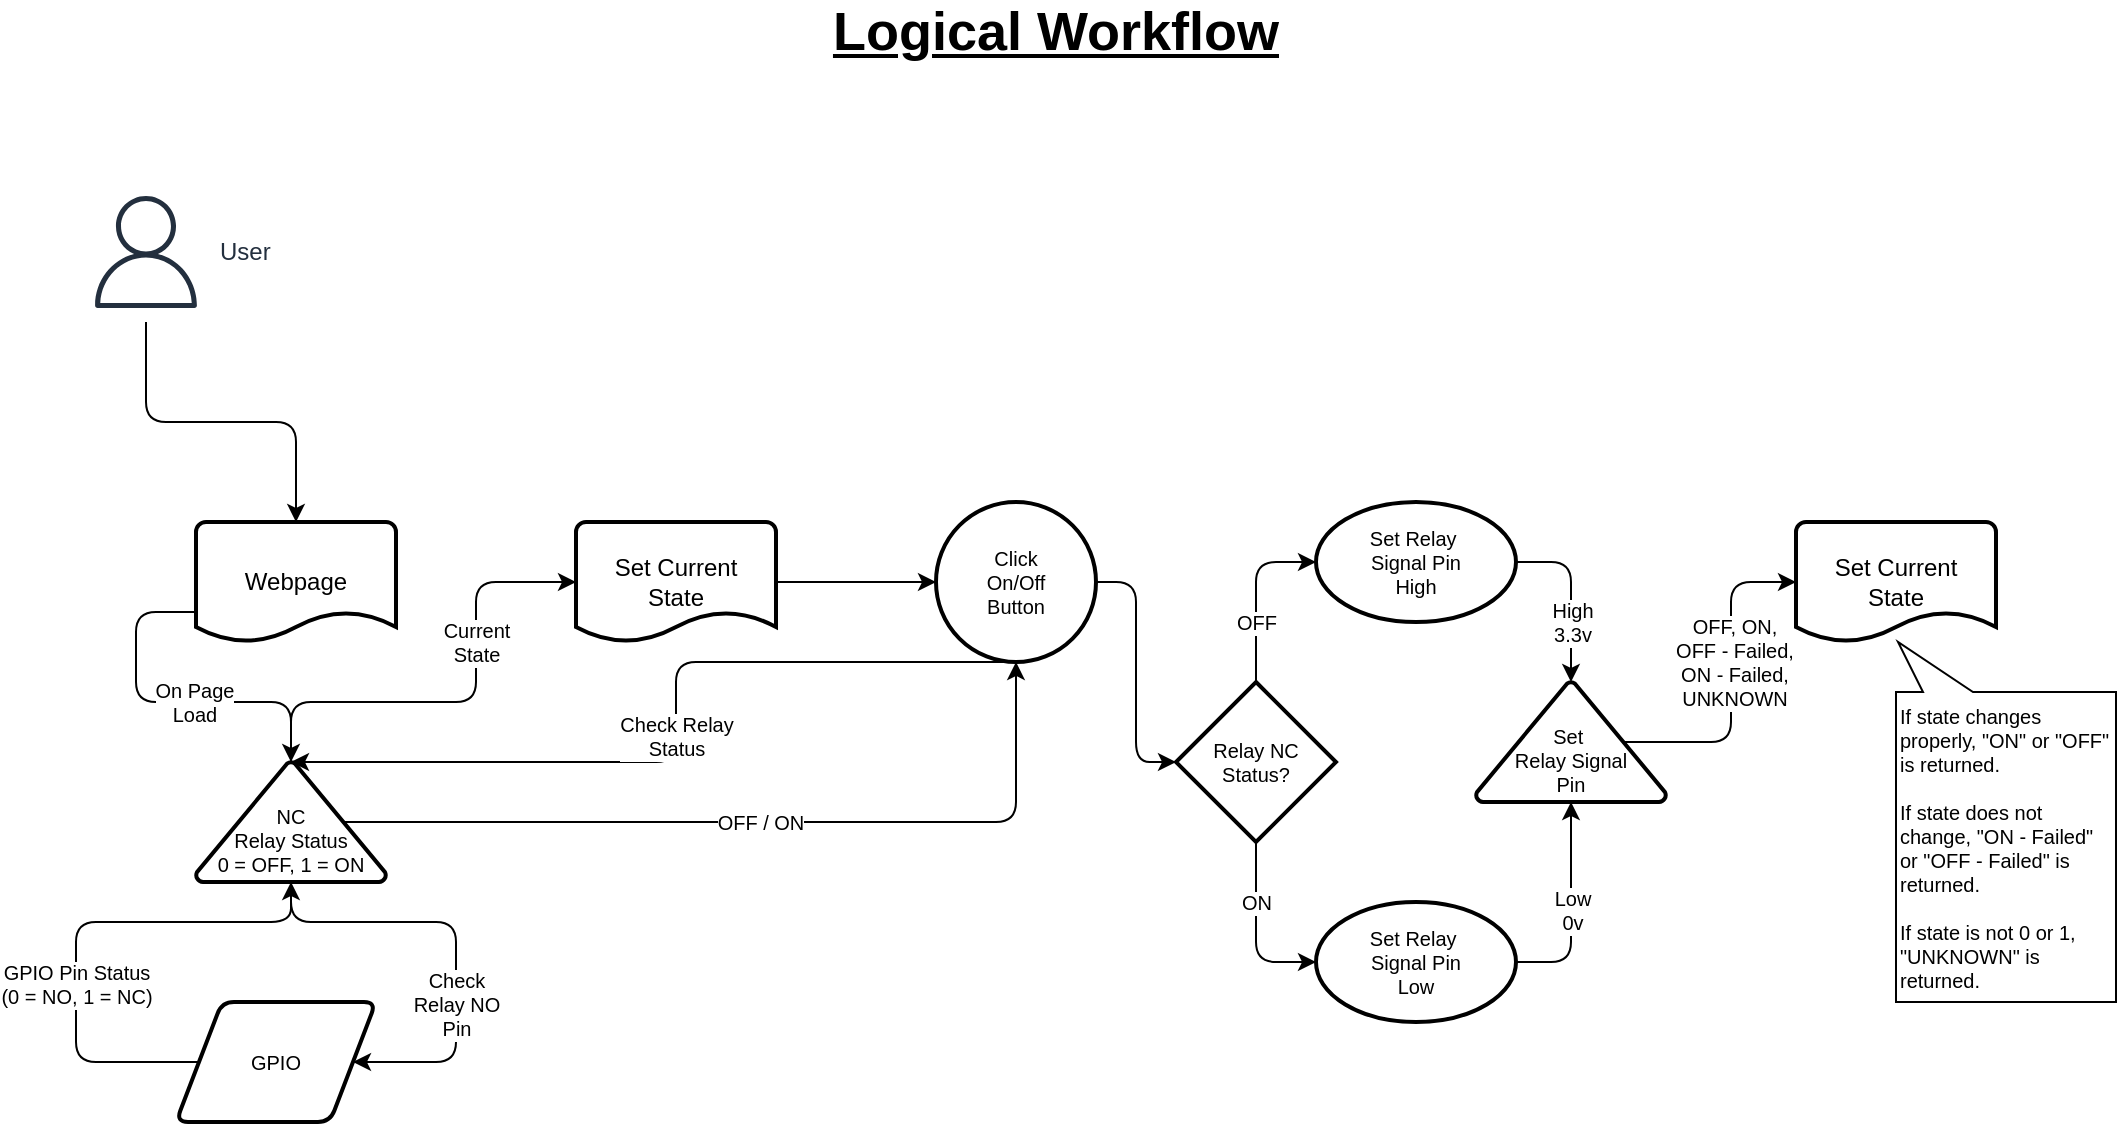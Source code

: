 <mxfile>
    <diagram id="zkeNGdhSfesGwRykPjvr" name="Page-1">
        <mxGraphModel dx="1717" dy="823" grid="1" gridSize="10" guides="1" tooltips="1" connect="1" arrows="1" fold="1" page="1" pageScale="1" pageWidth="1100" pageHeight="850" math="0" shadow="0">
            <root>
                <mxCell id="0"/>
                <mxCell id="1" parent="0"/>
                <mxCell id="14" value="On Page&lt;br&gt;Load" style="edgeStyle=orthogonalEdgeStyle;html=1;exitX=0;exitY=0.75;exitDx=0;exitDy=0;exitPerimeter=0;entryX=0.5;entryY=0;entryDx=0;entryDy=0;entryPerimeter=0;fontSize=10;" edge="1" parent="1" source="2" target="6">
                    <mxGeometry x="0.134" relative="1" as="geometry">
                        <Array as="points">
                            <mxPoint x="90" y="345"/>
                            <mxPoint x="90" y="390"/>
                            <mxPoint x="168" y="390"/>
                        </Array>
                        <mxPoint as="offset"/>
                    </mxGeometry>
                </mxCell>
                <mxCell id="2" value="Webpage" style="strokeWidth=2;html=1;shape=mxgraph.flowchart.document2;whiteSpace=wrap;size=0.25;" vertex="1" parent="1">
                    <mxGeometry x="120" y="300" width="100" height="60" as="geometry"/>
                </mxCell>
                <mxCell id="19" value="Check Relay&lt;br&gt;Status" style="edgeStyle=orthogonalEdgeStyle;html=1;exitX=0.5;exitY=1;exitDx=0;exitDy=0;entryX=0.5;entryY=0;entryDx=0;entryDy=0;entryPerimeter=0;fontSize=10;startArrow=none;startFill=0;" edge="1" parent="1" source="3" target="6">
                    <mxGeometry relative="1" as="geometry">
                        <Array as="points">
                            <mxPoint x="360" y="370"/>
                            <mxPoint x="360" y="420"/>
                        </Array>
                    </mxGeometry>
                </mxCell>
                <mxCell id="31" style="edgeStyle=orthogonalEdgeStyle;html=1;exitX=1;exitY=0.5;exitDx=0;exitDy=0;exitPerimeter=0;entryX=0;entryY=0.5;entryDx=0;entryDy=0;entryPerimeter=0;fontSize=10;startArrow=none;startFill=0;" edge="1" parent="1" source="3" target="22">
                    <mxGeometry relative="1" as="geometry"/>
                </mxCell>
                <mxCell id="3" value="Click&lt;br&gt;On/Off&lt;br&gt;Button" style="strokeWidth=2;html=1;shape=mxgraph.flowchart.start_2;whiteSpace=wrap;fontSize=10;" vertex="1" parent="1">
                    <mxGeometry x="490" y="290" width="80" height="80" as="geometry"/>
                </mxCell>
                <mxCell id="15" value="Current&lt;br&gt;State" style="edgeStyle=orthogonalEdgeStyle;html=1;exitX=0.5;exitY=0;exitDx=0;exitDy=0;exitPerimeter=0;entryX=0;entryY=0.5;entryDx=0;entryDy=0;entryPerimeter=0;fontSize=10;" edge="1" parent="1" source="6" target="11">
                    <mxGeometry x="0.312" relative="1" as="geometry">
                        <Array as="points">
                            <mxPoint x="168" y="390"/>
                            <mxPoint x="260" y="390"/>
                            <mxPoint x="260" y="330"/>
                        </Array>
                        <mxPoint as="offset"/>
                    </mxGeometry>
                </mxCell>
                <mxCell id="16" value="Check&lt;br&gt;Relay NO&lt;br&gt;Pin" style="edgeStyle=orthogonalEdgeStyle;html=1;exitX=0.5;exitY=1;exitDx=0;exitDy=0;exitPerimeter=0;entryX=1;entryY=0.5;entryDx=0;entryDy=0;fontSize=10;" edge="1" parent="1" source="6" target="8">
                    <mxGeometry x="0.272" relative="1" as="geometry">
                        <Array as="points">
                            <mxPoint x="168" y="500"/>
                            <mxPoint x="250" y="500"/>
                            <mxPoint x="250" y="570"/>
                        </Array>
                        <mxPoint y="1" as="offset"/>
                    </mxGeometry>
                </mxCell>
                <mxCell id="21" value="OFF / ON" style="edgeStyle=orthogonalEdgeStyle;html=1;exitX=0.78;exitY=0.5;exitDx=0;exitDy=0;exitPerimeter=0;fontSize=10;startArrow=none;startFill=0;entryX=0.5;entryY=1;entryDx=0;entryDy=0;entryPerimeter=0;" edge="1" parent="1" source="6" target="3">
                    <mxGeometry relative="1" as="geometry">
                        <mxPoint x="670" y="450" as="targetPoint"/>
                    </mxGeometry>
                </mxCell>
                <mxCell id="6" value="&lt;font style=&quot;font-size: 10px&quot;&gt;NC&lt;br style=&quot;font-size: 10px&quot;&gt;&lt;/font&gt;Relay Status&lt;br&gt;0 = OFF, 1 = ON" style="strokeWidth=2;html=1;shape=mxgraph.flowchart.extract_or_measurement;whiteSpace=wrap;fontSize=10;labelPosition=center;verticalLabelPosition=middle;align=center;verticalAlign=bottom;" vertex="1" parent="1">
                    <mxGeometry x="120" y="420" width="95" height="60" as="geometry"/>
                </mxCell>
                <mxCell id="17" value="GPIO Pin Status&lt;br&gt;(0 = NO, 1 = NC)" style="edgeStyle=orthogonalEdgeStyle;html=1;exitX=0;exitY=0.5;exitDx=0;exitDy=0;fontSize=10;entryX=0.5;entryY=1;entryDx=0;entryDy=0;entryPerimeter=0;" edge="1" parent="1" source="8" target="6">
                    <mxGeometry x="-0.216" relative="1" as="geometry">
                        <mxPoint x="190" y="450" as="targetPoint"/>
                        <Array as="points">
                            <mxPoint x="60" y="570"/>
                            <mxPoint x="60" y="500"/>
                            <mxPoint x="168" y="500"/>
                        </Array>
                        <mxPoint y="1" as="offset"/>
                    </mxGeometry>
                </mxCell>
                <mxCell id="8" value="GPIO" style="shape=parallelogram;html=1;strokeWidth=2;perimeter=parallelogramPerimeter;whiteSpace=wrap;rounded=1;arcSize=12;size=0.23;fontSize=10;" vertex="1" parent="1">
                    <mxGeometry x="110" y="540" width="100" height="60" as="geometry"/>
                </mxCell>
                <mxCell id="13" value="" style="edgeStyle=orthogonalEdgeStyle;html=1;fontSize=10;" edge="1" parent="1" source="11" target="3">
                    <mxGeometry relative="1" as="geometry"/>
                </mxCell>
                <mxCell id="11" value="Set Current&lt;br&gt;State" style="strokeWidth=2;html=1;shape=mxgraph.flowchart.document2;whiteSpace=wrap;size=0.25;" vertex="1" parent="1">
                    <mxGeometry x="310" y="300" width="100" height="60" as="geometry"/>
                </mxCell>
                <mxCell id="24" value="OFF" style="edgeStyle=orthogonalEdgeStyle;html=1;fontSize=10;startArrow=none;startFill=0;entryX=0;entryY=0.5;entryDx=0;entryDy=0;entryPerimeter=0;" edge="1" parent="1" source="22" target="23">
                    <mxGeometry x="-0.333" relative="1" as="geometry">
                        <mxPoint as="offset"/>
                    </mxGeometry>
                </mxCell>
                <mxCell id="26" value="ON" style="edgeStyle=orthogonalEdgeStyle;html=1;fontSize=10;startArrow=none;startFill=0;entryX=0;entryY=0.5;entryDx=0;entryDy=0;entryPerimeter=0;" edge="1" parent="1" source="22" target="25">
                    <mxGeometry x="-0.333" relative="1" as="geometry">
                        <mxPoint x="670" y="530" as="targetPoint"/>
                        <mxPoint as="offset"/>
                    </mxGeometry>
                </mxCell>
                <mxCell id="22" value="Relay NC&lt;br&gt;Status?" style="strokeWidth=2;html=1;shape=mxgraph.flowchart.decision;whiteSpace=wrap;fontSize=10;" vertex="1" parent="1">
                    <mxGeometry x="610" y="380" width="80" height="80" as="geometry"/>
                </mxCell>
                <mxCell id="28" style="edgeStyle=orthogonalEdgeStyle;html=1;exitX=1;exitY=0.5;exitDx=0;exitDy=0;exitPerimeter=0;entryX=0.5;entryY=0;entryDx=0;entryDy=0;entryPerimeter=0;fontSize=10;startArrow=none;startFill=0;" edge="1" parent="1" source="23" target="27">
                    <mxGeometry relative="1" as="geometry"/>
                </mxCell>
                <mxCell id="30" value="High&lt;br&gt;3.3v" style="edgeLabel;html=1;align=center;verticalAlign=middle;resizable=0;points=[];fontSize=10;" vertex="1" connectable="0" parent="28">
                    <mxGeometry x="-0.326" relative="1" as="geometry">
                        <mxPoint y="28" as="offset"/>
                    </mxGeometry>
                </mxCell>
                <mxCell id="23" value="Set Relay&amp;nbsp;&lt;br&gt;Signal Pin&lt;br&gt;High" style="strokeWidth=2;html=1;shape=mxgraph.flowchart.start_1;whiteSpace=wrap;fontSize=10;" vertex="1" parent="1">
                    <mxGeometry x="680" y="290" width="100" height="60" as="geometry"/>
                </mxCell>
                <mxCell id="29" value="Low&lt;br&gt;0v" style="edgeStyle=orthogonalEdgeStyle;html=1;exitX=1;exitY=0.5;exitDx=0;exitDy=0;exitPerimeter=0;entryX=0.5;entryY=1;entryDx=0;entryDy=0;entryPerimeter=0;fontSize=10;startArrow=none;startFill=0;" edge="1" parent="1" source="25" target="27">
                    <mxGeometry relative="1" as="geometry"/>
                </mxCell>
                <mxCell id="25" value="Set Relay&amp;nbsp;&lt;br&gt;Signal Pin&lt;br&gt;Low" style="strokeWidth=2;html=1;shape=mxgraph.flowchart.start_1;whiteSpace=wrap;fontSize=10;" vertex="1" parent="1">
                    <mxGeometry x="680" y="490" width="100" height="60" as="geometry"/>
                </mxCell>
                <mxCell id="33" style="edgeStyle=orthogonalEdgeStyle;html=1;exitX=0.78;exitY=0.5;exitDx=0;exitDy=0;exitPerimeter=0;entryX=0;entryY=0.5;entryDx=0;entryDy=0;entryPerimeter=0;fontSize=10;startArrow=none;startFill=0;" edge="1" parent="1" source="27" target="32">
                    <mxGeometry relative="1" as="geometry"/>
                </mxCell>
                <mxCell id="34" value="OFF, ON,&lt;br&gt;OFF - Failed,&lt;br&gt;ON - Failed,&lt;br&gt;UNKNOWN" style="edgeLabel;html=1;align=center;verticalAlign=middle;resizable=0;points=[];fontSize=10;" vertex="1" connectable="0" parent="33">
                    <mxGeometry x="-0.067" relative="1" as="geometry">
                        <mxPoint x="1" y="-16" as="offset"/>
                    </mxGeometry>
                </mxCell>
                <mxCell id="27" value="Set&amp;nbsp;&lt;br&gt;Relay Signal&lt;br&gt;Pin" style="strokeWidth=2;html=1;shape=mxgraph.flowchart.extract_or_measurement;whiteSpace=wrap;fontSize=10;labelPosition=center;verticalLabelPosition=middle;align=center;verticalAlign=bottom;" vertex="1" parent="1">
                    <mxGeometry x="760" y="380" width="95" height="60" as="geometry"/>
                </mxCell>
                <mxCell id="32" value="Set Current&lt;br&gt;State" style="strokeWidth=2;html=1;shape=mxgraph.flowchart.document2;whiteSpace=wrap;size=0.25;" vertex="1" parent="1">
                    <mxGeometry x="920" y="300" width="100" height="60" as="geometry"/>
                </mxCell>
                <mxCell id="35" value="If state changes properly, &quot;ON&quot; or &quot;OFF&quot; is returned.&lt;br&gt;&lt;br&gt;If state does not change, &quot;ON - Failed&quot; or &quot;OFF - Failed&quot; is returned.&lt;br&gt;&lt;br&gt;If state is not 0 or 1, &quot;UNKNOWN&quot; is returned." style="whiteSpace=wrap;html=1;shape=mxgraph.basic.rectCallout;dx=26;dy=25;boundedLbl=1;fontSize=10;flipH=0;flipV=1;align=left;" vertex="1" parent="1">
                    <mxGeometry x="970" y="360" width="110" height="180" as="geometry"/>
                </mxCell>
                <mxCell id="38" value="" style="edgeStyle=orthogonalEdgeStyle;html=1;fontSize=10;startArrow=none;startFill=0;" edge="1" parent="1" source="36" target="2">
                    <mxGeometry relative="1" as="geometry"/>
                </mxCell>
                <mxCell id="36" value="User" style="sketch=0;outlineConnect=0;fontColor=#232F3E;gradientColor=none;strokeColor=#232F3E;fillColor=#ffffff;dashed=0;verticalLabelPosition=middle;verticalAlign=middle;align=left;html=1;fontSize=12;fontStyle=0;aspect=fixed;shape=mxgraph.aws4.resourceIcon;resIcon=mxgraph.aws4.user;labelPosition=right;" vertex="1" parent="1">
                    <mxGeometry x="60" y="130" width="70" height="70" as="geometry"/>
                </mxCell>
                <mxCell id="39" value="Logical Workflow" style="text;html=1;strokeColor=none;fillColor=none;align=center;verticalAlign=middle;whiteSpace=wrap;rounded=0;fontSize=27;fontStyle=5" vertex="1" parent="1">
                    <mxGeometry x="415" y="40" width="270" height="30" as="geometry"/>
                </mxCell>
            </root>
        </mxGraphModel>
    </diagram>
</mxfile>